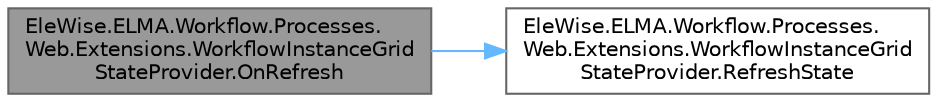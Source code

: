 digraph "EleWise.ELMA.Workflow.Processes.Web.Extensions.WorkflowInstanceGridStateProvider.OnRefresh"
{
 // LATEX_PDF_SIZE
  bgcolor="transparent";
  edge [fontname=Helvetica,fontsize=10,labelfontname=Helvetica,labelfontsize=10];
  node [fontname=Helvetica,fontsize=10,shape=box,height=0.2,width=0.4];
  rankdir="LR";
  Node1 [id="Node000001",label="EleWise.ELMA.Workflow.Processes.\lWeb.Extensions.WorkflowInstanceGrid\lStateProvider.OnRefresh",height=0.2,width=0.4,color="gray40", fillcolor="grey60", style="filled", fontcolor="black",tooltip=" "];
  Node1 -> Node2 [id="edge1_Node000001_Node000002",color="steelblue1",style="solid",tooltip=" "];
  Node2 [id="Node000002",label="EleWise.ELMA.Workflow.Processes.\lWeb.Extensions.WorkflowInstanceGrid\lStateProvider.RefreshState",height=0.2,width=0.4,color="grey40", fillcolor="white", style="filled",URL="$class_ele_wise_1_1_e_l_m_a_1_1_workflow_1_1_processes_1_1_web_1_1_extensions_1_1_workflow_instance_grid_state_provider.html#ab7a99436b60053d6cc65c9db8ab4f098",tooltip=" "];
}
